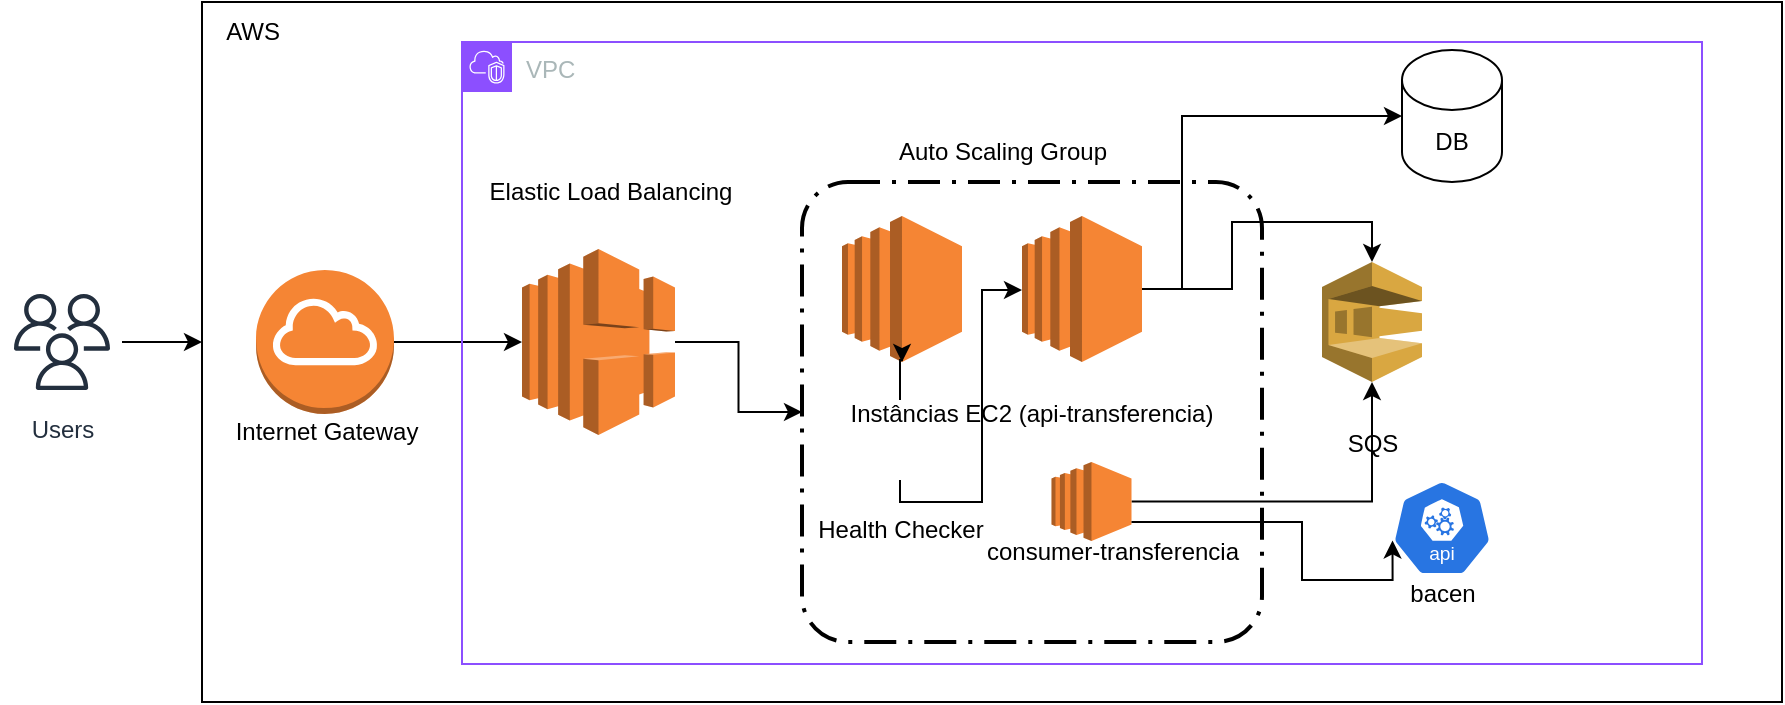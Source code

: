 <mxfile version="24.6.3" type="google">
  <diagram name="Página-1" id="HOGsAQfY_sSlcufUnynk">
    <mxGraphModel grid="1" page="1" gridSize="10" guides="1" tooltips="1" connect="1" arrows="1" fold="1" pageScale="1" pageWidth="827" pageHeight="1169" math="0" shadow="0">
      <root>
        <mxCell id="0" />
        <mxCell id="1" parent="0" />
        <mxCell id="It90EHfgGWUxPygvWvTu-1" value="" style="rounded=0;whiteSpace=wrap;html=1;" vertex="1" parent="1">
          <mxGeometry x="140" y="30" width="790" height="350" as="geometry" />
        </mxCell>
        <mxCell id="It90EHfgGWUxPygvWvTu-2" value="Users" style="sketch=0;outlineConnect=0;fontColor=#232F3E;gradientColor=none;strokeColor=#232F3E;fillColor=#ffffff;dashed=0;verticalLabelPosition=bottom;verticalAlign=top;align=center;html=1;fontSize=12;fontStyle=0;aspect=fixed;shape=mxgraph.aws4.resourceIcon;resIcon=mxgraph.aws4.users;" vertex="1" parent="1">
          <mxGeometry x="40" y="170" width="60" height="60" as="geometry" />
        </mxCell>
        <mxCell id="It90EHfgGWUxPygvWvTu-3" style="edgeStyle=orthogonalEdgeStyle;rounded=0;orthogonalLoop=1;jettySize=auto;html=1;" edge="1" parent="1" source="It90EHfgGWUxPygvWvTu-2">
          <mxGeometry relative="1" as="geometry">
            <mxPoint x="140" y="200" as="targetPoint" />
          </mxGeometry>
        </mxCell>
        <mxCell id="It90EHfgGWUxPygvWvTu-4" style="edgeStyle=orthogonalEdgeStyle;rounded=0;orthogonalLoop=1;jettySize=auto;html=1;entryX=0;entryY=0.5;entryDx=0;entryDy=0;" edge="1" parent="1" source="It90EHfgGWUxPygvWvTu-5" target="It90EHfgGWUxPygvWvTu-6">
          <mxGeometry relative="1" as="geometry" />
        </mxCell>
        <mxCell id="It90EHfgGWUxPygvWvTu-5" value="" style="outlineConnect=0;dashed=0;verticalLabelPosition=bottom;verticalAlign=top;align=center;html=1;shape=mxgraph.aws3.elastic_load_balancing;fillColor=#F58534;gradientColor=none;" vertex="1" parent="1">
          <mxGeometry x="300" y="153.5" width="76.5" height="93" as="geometry" />
        </mxCell>
        <mxCell id="It90EHfgGWUxPygvWvTu-6" value="Instâncias EC2 (api-transferencia)" style="rounded=1;arcSize=10;dashed=1;fillColor=none;gradientColor=none;dashPattern=8 3 1 3;strokeWidth=2;" vertex="1" parent="1">
          <mxGeometry x="440" y="120" width="230" height="230" as="geometry" />
        </mxCell>
        <mxCell id="It90EHfgGWUxPygvWvTu-7" value="" style="outlineConnect=0;dashed=0;verticalLabelPosition=bottom;verticalAlign=top;align=center;html=1;shape=mxgraph.aws3.ec2;fillColor=#F58534;gradientColor=none;" vertex="1" parent="1">
          <mxGeometry x="550" y="137" width="60" height="73" as="geometry" />
        </mxCell>
        <mxCell id="It90EHfgGWUxPygvWvTu-8" value="" style="outlineConnect=0;dashed=0;verticalLabelPosition=bottom;verticalAlign=top;align=center;html=1;shape=mxgraph.aws3.ec2;fillColor=#F58534;gradientColor=none;" vertex="1" parent="1">
          <mxGeometry x="460" y="137" width="60" height="73" as="geometry" />
        </mxCell>
        <mxCell id="It90EHfgGWUxPygvWvTu-9" value="Auto Scaling Group" style="text;html=1;align=center;verticalAlign=middle;resizable=0;points=[];autosize=1;strokeColor=none;fillColor=none;" vertex="1" parent="1">
          <mxGeometry x="474.75" y="90" width="130" height="30" as="geometry" />
        </mxCell>
        <mxCell id="It90EHfgGWUxPygvWvTu-10" style="edgeStyle=orthogonalEdgeStyle;rounded=0;orthogonalLoop=1;jettySize=auto;html=1;" edge="1" parent="1" source="It90EHfgGWUxPygvWvTu-11" target="It90EHfgGWUxPygvWvTu-5">
          <mxGeometry relative="1" as="geometry" />
        </mxCell>
        <mxCell id="It90EHfgGWUxPygvWvTu-11" value="" style="outlineConnect=0;dashed=0;verticalLabelPosition=bottom;verticalAlign=top;align=center;html=1;shape=mxgraph.aws3.internet_gateway;fillColor=#F58534;gradientColor=none;" vertex="1" parent="1">
          <mxGeometry x="167" y="164" width="69" height="72" as="geometry" />
        </mxCell>
        <mxCell id="It90EHfgGWUxPygvWvTu-12" value="VPC" style="points=[[0,0],[0.25,0],[0.5,0],[0.75,0],[1,0],[1,0.25],[1,0.5],[1,0.75],[1,1],[0.75,1],[0.5,1],[0.25,1],[0,1],[0,0.75],[0,0.5],[0,0.25]];outlineConnect=0;gradientColor=none;html=1;whiteSpace=wrap;fontSize=12;fontStyle=0;container=1;pointerEvents=0;collapsible=0;recursiveResize=0;shape=mxgraph.aws4.group;grIcon=mxgraph.aws4.group_vpc2;strokeColor=#8C4FFF;fillColor=none;verticalAlign=top;align=left;spacingLeft=30;fontColor=#AAB7B8;dashed=0;" vertex="1" parent="1">
          <mxGeometry x="270" y="50" width="620" height="311" as="geometry" />
        </mxCell>
        <mxCell id="It90EHfgGWUxPygvWvTu-13" value="" style="shape=image;html=1;verticalAlign=top;verticalLabelPosition=bottom;labelBackgroundColor=#ffffff;imageAspect=0;aspect=fixed;image=https://cdn1.iconfinder.com/data/icons/medical-178/96/Health_Check-128.png" vertex="1" parent="It90EHfgGWUxPygvWvTu-12">
          <mxGeometry x="199" y="179" width="40" height="40" as="geometry" />
        </mxCell>
        <mxCell id="It90EHfgGWUxPygvWvTu-14" value="Elastic Load Balancing" style="text;html=1;align=center;verticalAlign=middle;resizable=0;points=[];autosize=1;strokeColor=none;fillColor=none;" vertex="1" parent="It90EHfgGWUxPygvWvTu-12">
          <mxGeometry x="4" y="60" width="140" height="30" as="geometry" />
        </mxCell>
        <mxCell id="It90EHfgGWUxPygvWvTu-24" value="" style="outlineConnect=0;dashed=0;verticalLabelPosition=bottom;verticalAlign=top;align=center;html=1;shape=mxgraph.aws3.sqs;fillColor=#D9A741;gradientColor=none;" vertex="1" parent="It90EHfgGWUxPygvWvTu-12">
          <mxGeometry x="430" y="110" width="50" height="60" as="geometry" />
        </mxCell>
        <mxCell id="It90EHfgGWUxPygvWvTu-30" value="consumer-transferencia" style="text;html=1;align=center;verticalAlign=middle;resizable=0;points=[];autosize=1;strokeColor=none;fillColor=none;" vertex="1" parent="It90EHfgGWUxPygvWvTu-12">
          <mxGeometry x="250" y="240" width="150" height="30" as="geometry" />
        </mxCell>
        <mxCell id="It90EHfgGWUxPygvWvTu-32" value="DB" style="shape=cylinder3;whiteSpace=wrap;html=1;boundedLbl=1;backgroundOutline=1;size=15;" vertex="1" parent="It90EHfgGWUxPygvWvTu-12">
          <mxGeometry x="470" y="4" width="50" height="66" as="geometry" />
        </mxCell>
        <mxCell id="It90EHfgGWUxPygvWvTu-20" value="" style="aspect=fixed;sketch=0;html=1;dashed=0;whitespace=wrap;verticalLabelPosition=bottom;verticalAlign=top;fillColor=#2875E2;strokeColor=#ffffff;points=[[0.005,0.63,0],[0.1,0.2,0],[0.9,0.2,0],[0.5,0,0],[0.995,0.63,0],[0.72,0.99,0],[0.5,1,0],[0.28,0.99,0]];shape=mxgraph.kubernetes.icon2;kubernetesLabel=1;prIcon=api" vertex="1" parent="It90EHfgGWUxPygvWvTu-12">
          <mxGeometry x="465" y="219" width="50" height="48" as="geometry" />
        </mxCell>
        <mxCell id="It90EHfgGWUxPygvWvTu-22" value="bacen" style="text;html=1;align=center;verticalAlign=middle;resizable=0;points=[];autosize=1;strokeColor=none;fillColor=none;" vertex="1" parent="It90EHfgGWUxPygvWvTu-12">
          <mxGeometry x="460" y="261" width="60" height="30" as="geometry" />
        </mxCell>
        <mxCell id="It90EHfgGWUxPygvWvTu-15" value="AWS" style="text;html=1;align=center;verticalAlign=middle;resizable=0;points=[];autosize=1;strokeColor=none;fillColor=none;" vertex="1" parent="1">
          <mxGeometry x="140" y="30" width="50" height="30" as="geometry" />
        </mxCell>
        <mxCell id="It90EHfgGWUxPygvWvTu-16" value="Internet Gateway" style="text;html=1;align=center;verticalAlign=middle;resizable=0;points=[];autosize=1;strokeColor=none;fillColor=none;" vertex="1" parent="1">
          <mxGeometry x="146.5" y="230" width="110" height="30" as="geometry" />
        </mxCell>
        <mxCell id="It90EHfgGWUxPygvWvTu-17" style="edgeStyle=orthogonalEdgeStyle;rounded=0;orthogonalLoop=1;jettySize=auto;html=1;" edge="1" parent="1" source="It90EHfgGWUxPygvWvTu-13" target="It90EHfgGWUxPygvWvTu-7">
          <mxGeometry relative="1" as="geometry">
            <Array as="points">
              <mxPoint x="530" y="280" />
              <mxPoint x="530" y="174" />
            </Array>
          </mxGeometry>
        </mxCell>
        <mxCell id="It90EHfgGWUxPygvWvTu-18" style="edgeStyle=orthogonalEdgeStyle;rounded=0;orthogonalLoop=1;jettySize=auto;html=1;" edge="1" parent="1" source="It90EHfgGWUxPygvWvTu-13" target="It90EHfgGWUxPygvWvTu-8">
          <mxGeometry relative="1" as="geometry" />
        </mxCell>
        <mxCell id="It90EHfgGWUxPygvWvTu-19" value="Health Checker" style="text;html=1;align=center;verticalAlign=middle;resizable=0;points=[];autosize=1;strokeColor=none;fillColor=none;" vertex="1" parent="1">
          <mxGeometry x="434" y="278.5" width="110" height="30" as="geometry" />
        </mxCell>
        <mxCell id="It90EHfgGWUxPygvWvTu-26" value="SQS" style="text;html=1;align=center;verticalAlign=middle;resizable=0;points=[];autosize=1;strokeColor=none;fillColor=none;" vertex="1" parent="1">
          <mxGeometry x="700" y="236" width="50" height="30" as="geometry" />
        </mxCell>
        <mxCell id="It90EHfgGWUxPygvWvTu-28" style="edgeStyle=orthogonalEdgeStyle;rounded=0;orthogonalLoop=1;jettySize=auto;html=1;entryX=0.5;entryY=0;entryDx=0;entryDy=0;entryPerimeter=0;" edge="1" parent="1" source="It90EHfgGWUxPygvWvTu-7" target="It90EHfgGWUxPygvWvTu-24">
          <mxGeometry relative="1" as="geometry" />
        </mxCell>
        <mxCell id="It90EHfgGWUxPygvWvTu-31" style="edgeStyle=orthogonalEdgeStyle;rounded=0;orthogonalLoop=1;jettySize=auto;html=1;" edge="1" parent="1" source="It90EHfgGWUxPygvWvTu-29" target="It90EHfgGWUxPygvWvTu-24">
          <mxGeometry relative="1" as="geometry" />
        </mxCell>
        <mxCell id="It90EHfgGWUxPygvWvTu-29" value="" style="outlineConnect=0;dashed=0;verticalLabelPosition=bottom;verticalAlign=top;align=center;html=1;shape=mxgraph.aws3.ec2;fillColor=#F58534;gradientColor=none;" vertex="1" parent="1">
          <mxGeometry x="564.75" y="260" width="40" height="39.5" as="geometry" />
        </mxCell>
        <mxCell id="It90EHfgGWUxPygvWvTu-33" style="edgeStyle=orthogonalEdgeStyle;rounded=0;orthogonalLoop=1;jettySize=auto;html=1;entryX=0.005;entryY=0.63;entryDx=0;entryDy=0;entryPerimeter=0;" edge="1" parent="1" source="It90EHfgGWUxPygvWvTu-29" target="It90EHfgGWUxPygvWvTu-20">
          <mxGeometry relative="1" as="geometry">
            <Array as="points">
              <mxPoint x="690" y="290" />
              <mxPoint x="690" y="319" />
            </Array>
          </mxGeometry>
        </mxCell>
        <mxCell id="It90EHfgGWUxPygvWvTu-34" style="edgeStyle=orthogonalEdgeStyle;rounded=0;orthogonalLoop=1;jettySize=auto;html=1;entryX=0;entryY=0.5;entryDx=0;entryDy=0;entryPerimeter=0;" edge="1" parent="1" source="It90EHfgGWUxPygvWvTu-7" target="It90EHfgGWUxPygvWvTu-32">
          <mxGeometry relative="1" as="geometry">
            <Array as="points">
              <mxPoint x="630" y="174" />
              <mxPoint x="630" y="87" />
            </Array>
          </mxGeometry>
        </mxCell>
      </root>
    </mxGraphModel>
  </diagram>
</mxfile>
